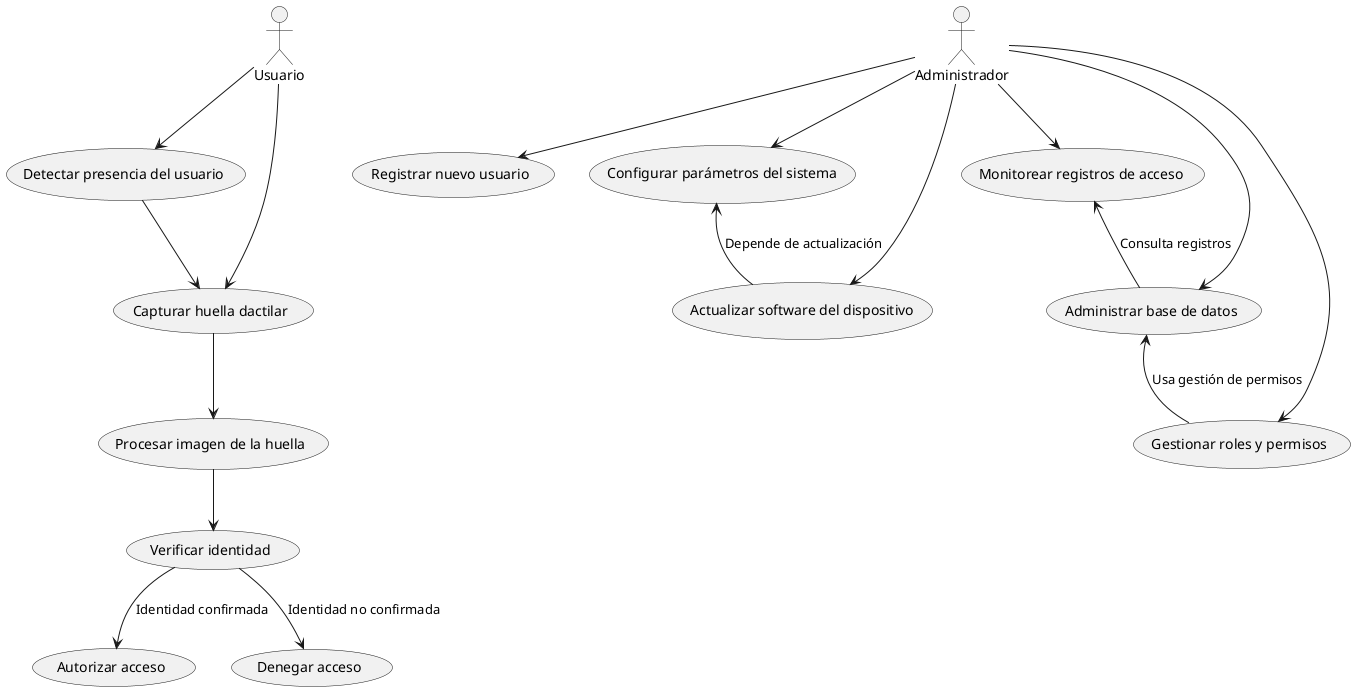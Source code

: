 @startuml

actor Usuario
actor Administrador

usecase "Detectar presencia del usuario" as D1
usecase "Capturar huella dactilar" as D2
usecase "Procesar imagen de la huella" as D3
usecase "Verificar identidad" as D4
usecase "Autorizar acceso" as D5
usecase "Denegar acceso" as D6
usecase "Registrar nuevo usuario" as D7
usecase "Administrar base de datos" as D8
usecase "Configurar parámetros del sistema" as D9
usecase "Actualizar software del dispositivo" as D10
usecase "Monitorear registros de acceso" as D11
usecase "Gestionar roles y permisos" as D12

Usuario --> D1
Usuario --> D2
D1 --> D2
D2 --> D3
D3 --> D4
D4 --> D5 : "Identidad confirmada"
D4 --> D6 : "Identidad no confirmada"
Administrador --> D7
Administrador --> D8
Administrador --> D9
Administrador --> D10
Administrador --> D11
Administrador --> D12

D8 <-- D12 : "Usa gestión de permisos"
D11 <-- D8 : "Consulta registros"
D9 <-- D10 : "Depende de actualización"

@enduml
